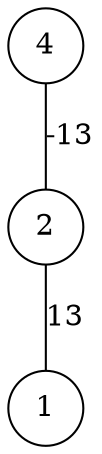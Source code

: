 graph { 
	 fontname="Helvetica,Arial,sans-serif" 
	 node [shape = circle]; 
	 4 -- 2 [label = "-13"];
	 2 -- 1 [label = "13"];
	 1;
	 2;
	 4;
}
